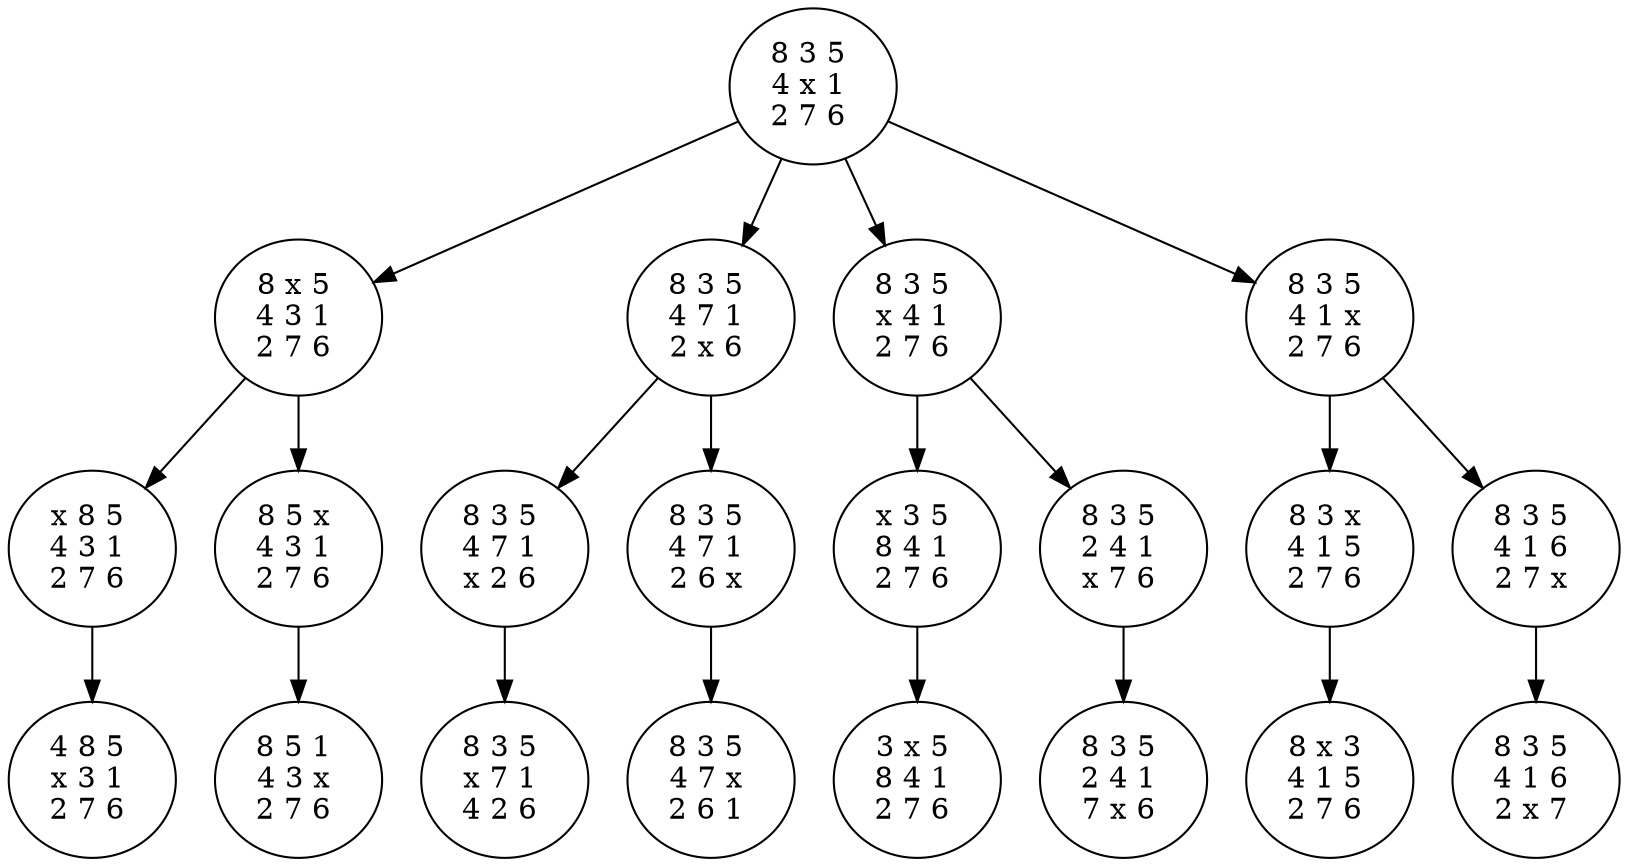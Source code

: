 digraph "Decision tree" {
	0 [label="8 3 5 
4 x 1 
2 7 6 
"]
	1 [label="8 x 5 
4 3 1 
2 7 6 
"]
	6 [label="x 8 5 
4 3 1 
2 7 6 
"]
	17 [label="4 8 5 
x 3 1 
2 7 6 
"]
	6 -> 17
	1 -> 6
	7 [label="8 5 x 
4 3 1 
2 7 6 
"]
	19 [label="8 5 1 
4 3 x 
2 7 6 
"]
	7 -> 19
	1 -> 7
	0 -> 1
	2 [label="8 3 5 
4 7 1 
2 x 6 
"]
	9 [label="8 3 5 
4 7 1 
x 2 6 
"]
	21 [label="8 3 5 
x 7 1 
4 2 6 
"]
	9 -> 21
	2 -> 9
	10 [label="8 3 5 
4 7 1 
2 6 x 
"]
	23 [label="8 3 5 
4 7 x 
2 6 1 
"]
	10 -> 23
	2 -> 10
	0 -> 2
	3 [label="8 3 5 
x 4 1 
2 7 6 
"]
	11 [label="x 3 5 
8 4 1 
2 7 6 
"]
	26 [label="3 x 5 
8 4 1 
2 7 6 
"]
	11 -> 26
	3 -> 11
	12 [label="8 3 5 
2 4 1 
x 7 6 
"]
	28 [label="8 3 5 
2 4 1 
7 x 6 
"]
	12 -> 28
	3 -> 12
	0 -> 3
	4 [label="8 3 5 
4 1 x 
2 7 6 
"]
	14 [label="8 3 x 
4 1 5 
2 7 6 
"]
	30 [label="8 x 3 
4 1 5 
2 7 6 
"]
	14 -> 30
	4 -> 14
	15 [label="8 3 5 
4 1 6 
2 7 x 
"]
	32 [label="8 3 5 
4 1 6 
2 x 7 
"]
	15 -> 32
	4 -> 15
	0 -> 4
}
